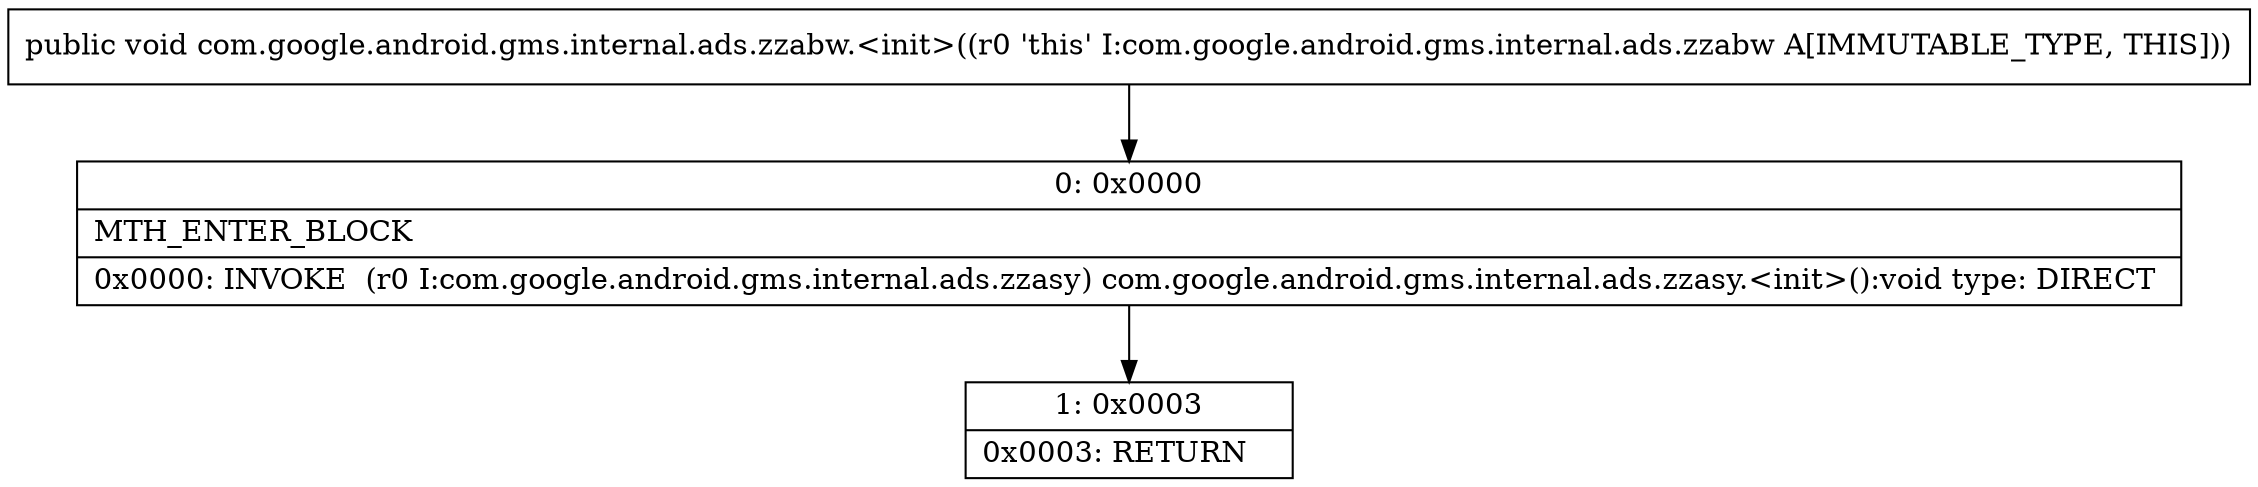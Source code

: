 digraph "CFG forcom.google.android.gms.internal.ads.zzabw.\<init\>()V" {
Node_0 [shape=record,label="{0\:\ 0x0000|MTH_ENTER_BLOCK\l|0x0000: INVOKE  (r0 I:com.google.android.gms.internal.ads.zzasy) com.google.android.gms.internal.ads.zzasy.\<init\>():void type: DIRECT \l}"];
Node_1 [shape=record,label="{1\:\ 0x0003|0x0003: RETURN   \l}"];
MethodNode[shape=record,label="{public void com.google.android.gms.internal.ads.zzabw.\<init\>((r0 'this' I:com.google.android.gms.internal.ads.zzabw A[IMMUTABLE_TYPE, THIS])) }"];
MethodNode -> Node_0;
Node_0 -> Node_1;
}

